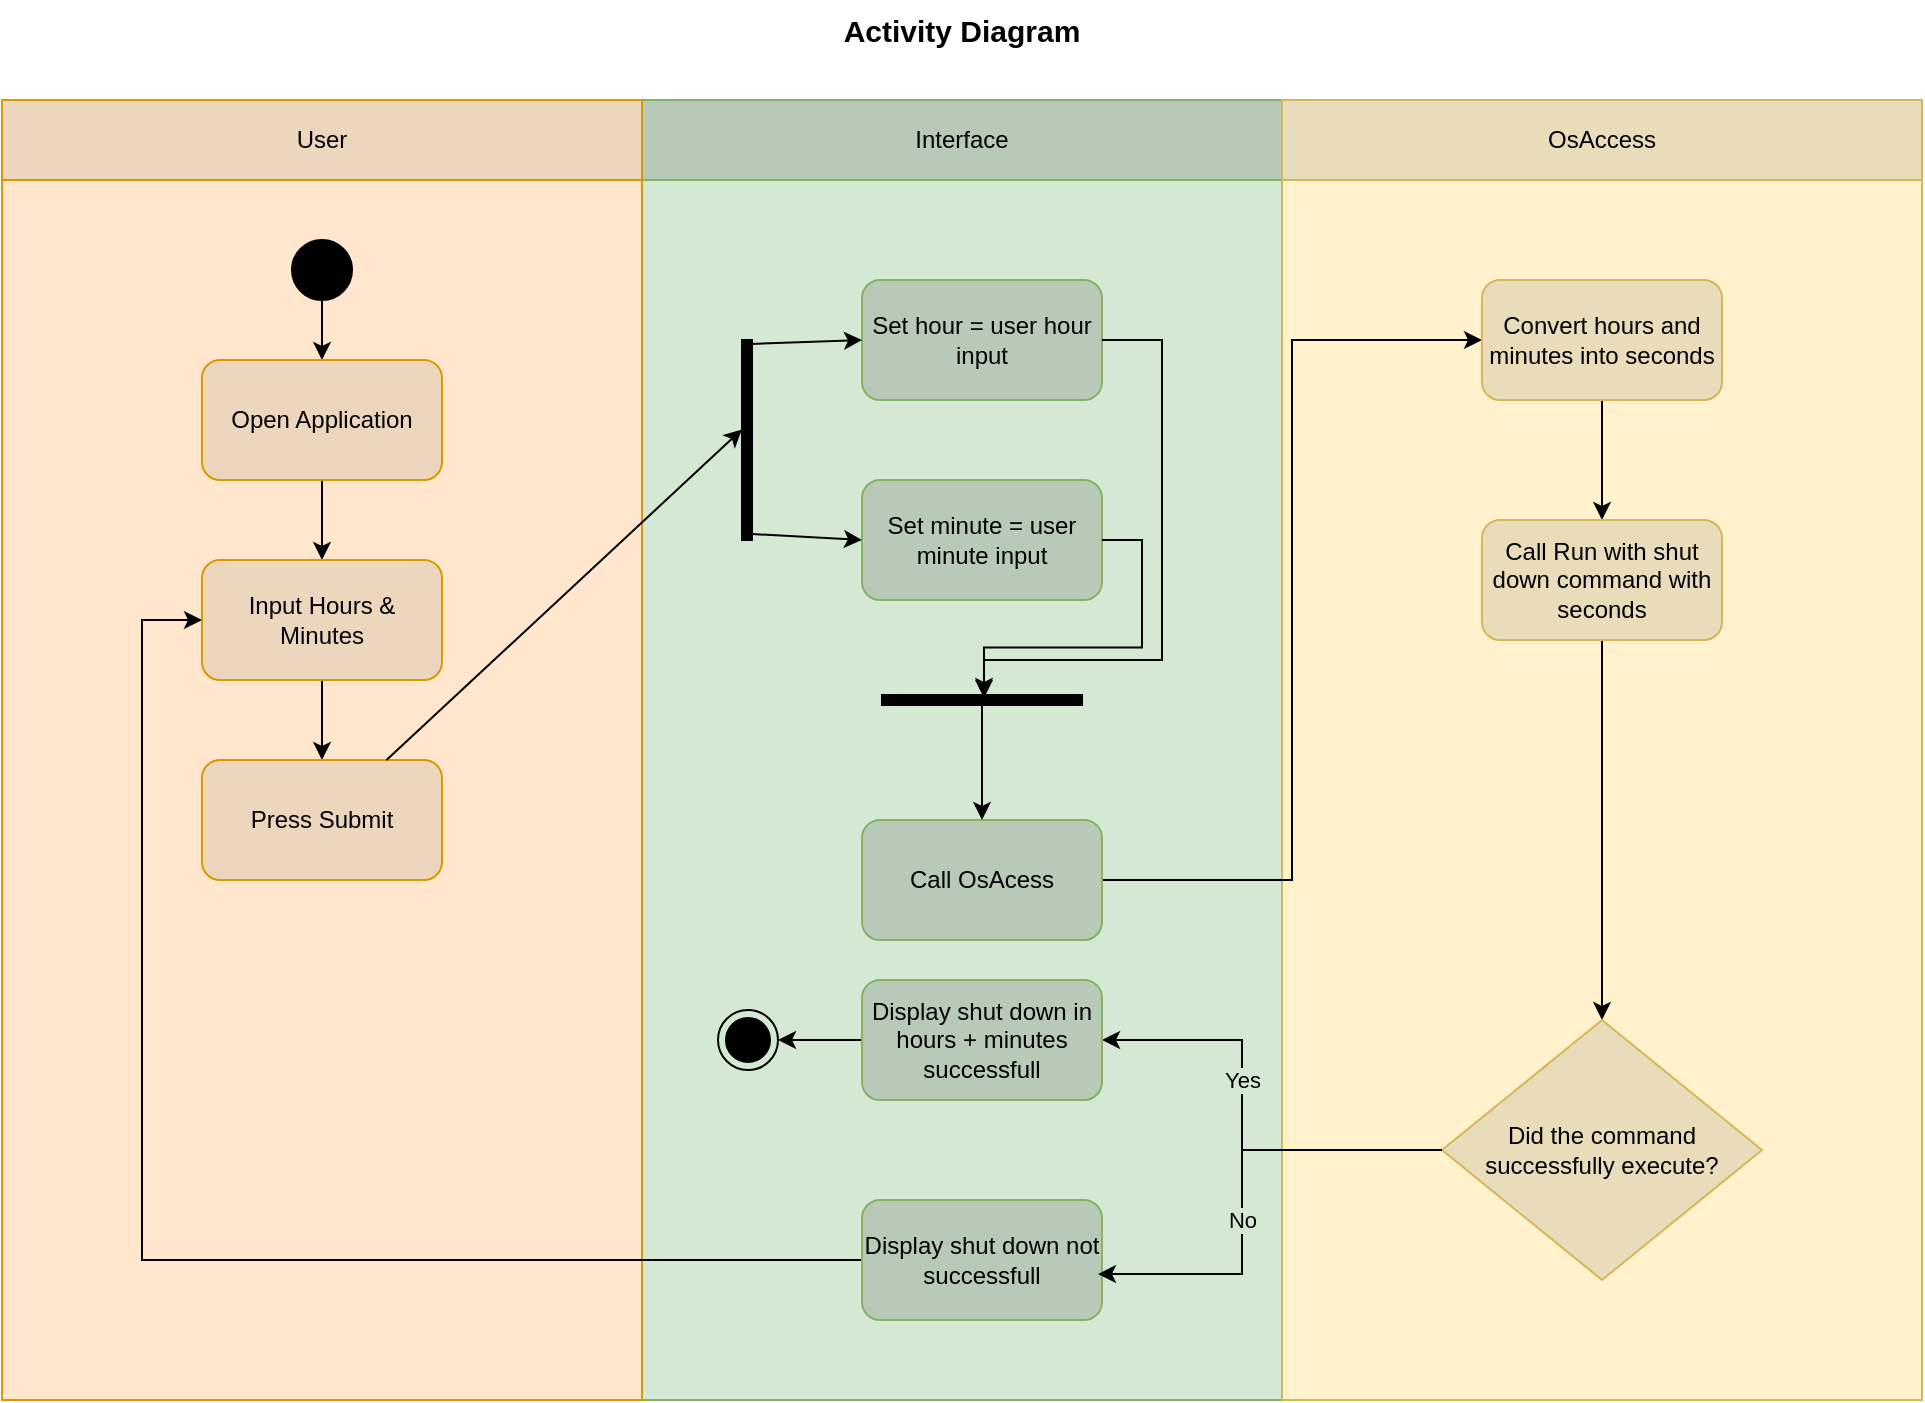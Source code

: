 <mxfile version="24.7.8">
  <diagram id="C5RBs43oDa-KdzZeNtuy" name="Page-1">
    <mxGraphModel dx="1742" dy="659" grid="1" gridSize="10" guides="1" tooltips="1" connect="1" arrows="1" fold="1" page="1" pageScale="1" pageWidth="827" pageHeight="1169" math="0" shadow="0">
      <root>
        <mxCell id="WIyWlLk6GJQsqaUBKTNV-0" />
        <mxCell id="WIyWlLk6GJQsqaUBKTNV-1" parent="WIyWlLk6GJQsqaUBKTNV-0" />
        <mxCell id="tWrLdt07xXA2snRjaalu-1" value="" style="rounded=0;whiteSpace=wrap;html=1;fillColor=#d5e8d4;strokeColor=#82b366;labelBackgroundColor=#d5e8d4;" vertex="1" parent="WIyWlLk6GJQsqaUBKTNV-1">
          <mxGeometry x="120" y="70" width="320" height="650" as="geometry" />
        </mxCell>
        <mxCell id="tWrLdt07xXA2snRjaalu-2" value="" style="rounded=0;whiteSpace=wrap;html=1;fillColor=#fff2cc;strokeColor=#d6b656;" vertex="1" parent="WIyWlLk6GJQsqaUBKTNV-1">
          <mxGeometry x="440" y="70" width="320" height="650" as="geometry" />
        </mxCell>
        <mxCell id="tWrLdt07xXA2snRjaalu-3" value="Interface" style="rounded=0;whiteSpace=wrap;html=1;fillColor=#B9C9B8;strokeColor=#82b366;gradientColor=none;" vertex="1" parent="WIyWlLk6GJQsqaUBKTNV-1">
          <mxGeometry x="120" y="70" width="320" height="40" as="geometry" />
        </mxCell>
        <mxCell id="tWrLdt07xXA2snRjaalu-4" value="OsAccess" style="rounded=0;whiteSpace=wrap;html=1;fillColor=#E8DCBA;strokeColor=#d6b656;" vertex="1" parent="WIyWlLk6GJQsqaUBKTNV-1">
          <mxGeometry x="440" y="70" width="320" height="40" as="geometry" />
        </mxCell>
        <mxCell id="tWrLdt07xXA2snRjaalu-5" value="" style="rounded=0;whiteSpace=wrap;html=1;fillColor=#ffe6cc;strokeColor=#d79b00;" vertex="1" parent="WIyWlLk6GJQsqaUBKTNV-1">
          <mxGeometry x="-200" y="70" width="320" height="650" as="geometry" />
        </mxCell>
        <mxCell id="tWrLdt07xXA2snRjaalu-6" value="User" style="rounded=0;whiteSpace=wrap;html=1;fillColor=#EDD6BE;strokeColor=#d79b00;" vertex="1" parent="WIyWlLk6GJQsqaUBKTNV-1">
          <mxGeometry x="-200" y="70" width="320" height="40" as="geometry" />
        </mxCell>
        <mxCell id="tWrLdt07xXA2snRjaalu-9" style="edgeStyle=orthogonalEdgeStyle;rounded=0;orthogonalLoop=1;jettySize=auto;html=1;" edge="1" parent="WIyWlLk6GJQsqaUBKTNV-1" source="tWrLdt07xXA2snRjaalu-7" target="tWrLdt07xXA2snRjaalu-8">
          <mxGeometry relative="1" as="geometry" />
        </mxCell>
        <mxCell id="tWrLdt07xXA2snRjaalu-7" value="" style="ellipse;fillColor=strokeColor;html=1;" vertex="1" parent="WIyWlLk6GJQsqaUBKTNV-1">
          <mxGeometry x="-55" y="140" width="30" height="30" as="geometry" />
        </mxCell>
        <mxCell id="tWrLdt07xXA2snRjaalu-14" style="edgeStyle=orthogonalEdgeStyle;rounded=0;orthogonalLoop=1;jettySize=auto;html=1;entryX=0.5;entryY=0;entryDx=0;entryDy=0;" edge="1" parent="WIyWlLk6GJQsqaUBKTNV-1" source="tWrLdt07xXA2snRjaalu-8" target="tWrLdt07xXA2snRjaalu-11">
          <mxGeometry relative="1" as="geometry" />
        </mxCell>
        <mxCell id="tWrLdt07xXA2snRjaalu-8" value="Open Application" style="rounded=1;whiteSpace=wrap;html=1;fillColor=#edd6be;strokeColor=#d79b00;" vertex="1" parent="WIyWlLk6GJQsqaUBKTNV-1">
          <mxGeometry x="-100" y="200" width="120" height="60" as="geometry" />
        </mxCell>
        <mxCell id="tWrLdt07xXA2snRjaalu-15" style="edgeStyle=orthogonalEdgeStyle;rounded=0;orthogonalLoop=1;jettySize=auto;html=1;entryX=0.5;entryY=0;entryDx=0;entryDy=0;" edge="1" parent="WIyWlLk6GJQsqaUBKTNV-1" source="tWrLdt07xXA2snRjaalu-11" target="tWrLdt07xXA2snRjaalu-12">
          <mxGeometry relative="1" as="geometry" />
        </mxCell>
        <mxCell id="tWrLdt07xXA2snRjaalu-11" value="Input Hours &amp;amp; Minutes" style="rounded=1;whiteSpace=wrap;html=1;fillColor=#edd6be;strokeColor=#d79b00;" vertex="1" parent="WIyWlLk6GJQsqaUBKTNV-1">
          <mxGeometry x="-100" y="300" width="120" height="60" as="geometry" />
        </mxCell>
        <mxCell id="tWrLdt07xXA2snRjaalu-12" value="Press Submit" style="rounded=1;whiteSpace=wrap;html=1;fillColor=#edd6be;strokeColor=#d79b00;" vertex="1" parent="WIyWlLk6GJQsqaUBKTNV-1">
          <mxGeometry x="-100" y="400" width="120" height="60" as="geometry" />
        </mxCell>
        <mxCell id="tWrLdt07xXA2snRjaalu-16" value="Set hour = user hour input" style="rounded=1;whiteSpace=wrap;html=1;fillColor=#b9c9b8;strokeColor=#82b366;" vertex="1" parent="WIyWlLk6GJQsqaUBKTNV-1">
          <mxGeometry x="230" y="160" width="120" height="60" as="geometry" />
        </mxCell>
        <mxCell id="tWrLdt07xXA2snRjaalu-17" value="Set minute = user minute input" style="rounded=1;whiteSpace=wrap;html=1;fillColor=#b9c9b8;strokeColor=#82b366;" vertex="1" parent="WIyWlLk6GJQsqaUBKTNV-1">
          <mxGeometry x="230" y="260" width="120" height="60" as="geometry" />
        </mxCell>
        <mxCell id="tWrLdt07xXA2snRjaalu-32" style="edgeStyle=orthogonalEdgeStyle;rounded=0;orthogonalLoop=1;jettySize=auto;html=1;entryX=0;entryY=0.5;entryDx=0;entryDy=0;" edge="1" parent="WIyWlLk6GJQsqaUBKTNV-1" source="tWrLdt07xXA2snRjaalu-18" target="tWrLdt07xXA2snRjaalu-19">
          <mxGeometry relative="1" as="geometry" />
        </mxCell>
        <mxCell id="tWrLdt07xXA2snRjaalu-18" value="Call OsAcess" style="rounded=1;whiteSpace=wrap;html=1;fillColor=#b9c9b8;strokeColor=#82b366;" vertex="1" parent="WIyWlLk6GJQsqaUBKTNV-1">
          <mxGeometry x="230" y="430" width="120" height="60" as="geometry" />
        </mxCell>
        <mxCell id="tWrLdt07xXA2snRjaalu-33" style="edgeStyle=orthogonalEdgeStyle;rounded=0;orthogonalLoop=1;jettySize=auto;html=1;" edge="1" parent="WIyWlLk6GJQsqaUBKTNV-1" source="tWrLdt07xXA2snRjaalu-19" target="tWrLdt07xXA2snRjaalu-20">
          <mxGeometry relative="1" as="geometry" />
        </mxCell>
        <mxCell id="tWrLdt07xXA2snRjaalu-19" value="Convert hours and minutes into seconds" style="rounded=1;whiteSpace=wrap;html=1;fillColor=#e8dcba;strokeColor=#d6b656;" vertex="1" parent="WIyWlLk6GJQsqaUBKTNV-1">
          <mxGeometry x="540" y="160" width="120" height="60" as="geometry" />
        </mxCell>
        <mxCell id="tWrLdt07xXA2snRjaalu-35" style="edgeStyle=orthogonalEdgeStyle;rounded=0;orthogonalLoop=1;jettySize=auto;html=1;entryX=0.5;entryY=0;entryDx=0;entryDy=0;" edge="1" parent="WIyWlLk6GJQsqaUBKTNV-1" source="tWrLdt07xXA2snRjaalu-20" target="tWrLdt07xXA2snRjaalu-34">
          <mxGeometry relative="1" as="geometry" />
        </mxCell>
        <mxCell id="tWrLdt07xXA2snRjaalu-20" value="Call Run with shut down command with seconds" style="rounded=1;whiteSpace=wrap;html=1;fillColor=#e8dcba;strokeColor=#d6b656;" vertex="1" parent="WIyWlLk6GJQsqaUBKTNV-1">
          <mxGeometry x="540" y="280" width="120" height="60" as="geometry" />
        </mxCell>
        <mxCell id="tWrLdt07xXA2snRjaalu-21" value="&lt;b&gt;Activity Diagram&lt;/b&gt;" style="text;html=1;align=center;verticalAlign=middle;whiteSpace=wrap;rounded=0;fontSize=15;" vertex="1" parent="WIyWlLk6GJQsqaUBKTNV-1">
          <mxGeometry x="210" y="20" width="140" height="30" as="geometry" />
        </mxCell>
        <mxCell id="tWrLdt07xXA2snRjaalu-25" style="rounded=0;orthogonalLoop=1;jettySize=auto;html=1;entryX=0;entryY=0.5;entryDx=0;entryDy=0;exitX=0.8;exitY=0.02;exitDx=0;exitDy=0;exitPerimeter=0;" edge="1" parent="WIyWlLk6GJQsqaUBKTNV-1" source="tWrLdt07xXA2snRjaalu-23" target="tWrLdt07xXA2snRjaalu-16">
          <mxGeometry relative="1" as="geometry" />
        </mxCell>
        <mxCell id="tWrLdt07xXA2snRjaalu-26" style="rounded=0;orthogonalLoop=1;jettySize=auto;html=1;entryX=0;entryY=0.5;entryDx=0;entryDy=0;exitX=1;exitY=0.97;exitDx=0;exitDy=0;exitPerimeter=0;" edge="1" parent="WIyWlLk6GJQsqaUBKTNV-1" source="tWrLdt07xXA2snRjaalu-23" target="tWrLdt07xXA2snRjaalu-17">
          <mxGeometry relative="1" as="geometry" />
        </mxCell>
        <mxCell id="tWrLdt07xXA2snRjaalu-23" value="" style="html=1;points=[];perimeter=orthogonalPerimeter;fillColor=strokeColor;" vertex="1" parent="WIyWlLk6GJQsqaUBKTNV-1">
          <mxGeometry x="170" y="190" width="5" height="100" as="geometry" />
        </mxCell>
        <mxCell id="tWrLdt07xXA2snRjaalu-24" style="rounded=0;orthogonalLoop=1;jettySize=auto;html=1;entryX=0;entryY=0.447;entryDx=0;entryDy=0;entryPerimeter=0;" edge="1" parent="WIyWlLk6GJQsqaUBKTNV-1" source="tWrLdt07xXA2snRjaalu-12" target="tWrLdt07xXA2snRjaalu-23">
          <mxGeometry relative="1" as="geometry" />
        </mxCell>
        <mxCell id="tWrLdt07xXA2snRjaalu-31" style="edgeStyle=orthogonalEdgeStyle;rounded=0;orthogonalLoop=1;jettySize=auto;html=1;" edge="1" parent="WIyWlLk6GJQsqaUBKTNV-1" source="tWrLdt07xXA2snRjaalu-28" target="tWrLdt07xXA2snRjaalu-18">
          <mxGeometry relative="1" as="geometry" />
        </mxCell>
        <mxCell id="tWrLdt07xXA2snRjaalu-28" value="" style="html=1;points=[];perimeter=orthogonalPerimeter;fillColor=strokeColor;rotation=90;" vertex="1" parent="WIyWlLk6GJQsqaUBKTNV-1">
          <mxGeometry x="287.5" y="320" width="5" height="100" as="geometry" />
        </mxCell>
        <mxCell id="tWrLdt07xXA2snRjaalu-29" style="edgeStyle=orthogonalEdgeStyle;rounded=0;orthogonalLoop=1;jettySize=auto;html=1;exitX=1;exitY=0.5;exitDx=0;exitDy=0;entryX=0.1;entryY=0.49;entryDx=0;entryDy=0;entryPerimeter=0;" edge="1" parent="WIyWlLk6GJQsqaUBKTNV-1" source="tWrLdt07xXA2snRjaalu-17" target="tWrLdt07xXA2snRjaalu-28">
          <mxGeometry relative="1" as="geometry" />
        </mxCell>
        <mxCell id="tWrLdt07xXA2snRjaalu-30" style="edgeStyle=orthogonalEdgeStyle;rounded=0;orthogonalLoop=1;jettySize=auto;html=1;entryX=0.3;entryY=0.49;entryDx=0;entryDy=0;entryPerimeter=0;" edge="1" parent="WIyWlLk6GJQsqaUBKTNV-1" source="tWrLdt07xXA2snRjaalu-16" target="tWrLdt07xXA2snRjaalu-28">
          <mxGeometry relative="1" as="geometry">
            <Array as="points">
              <mxPoint x="380" y="190" />
              <mxPoint x="380" y="350" />
              <mxPoint x="291" y="350" />
            </Array>
          </mxGeometry>
        </mxCell>
        <mxCell id="tWrLdt07xXA2snRjaalu-37" value="Yes" style="edgeStyle=orthogonalEdgeStyle;rounded=0;orthogonalLoop=1;jettySize=auto;html=1;entryX=1;entryY=0.5;entryDx=0;entryDy=0;labelBackgroundColor=#d5e8d4;" edge="1" parent="WIyWlLk6GJQsqaUBKTNV-1" source="tWrLdt07xXA2snRjaalu-34" target="tWrLdt07xXA2snRjaalu-36">
          <mxGeometry x="0.198" relative="1" as="geometry">
            <Array as="points">
              <mxPoint x="420" y="595" />
              <mxPoint x="420" y="540" />
            </Array>
            <mxPoint as="offset" />
          </mxGeometry>
        </mxCell>
        <mxCell id="tWrLdt07xXA2snRjaalu-34" value="Did the command successfully execute?" style="rhombus;whiteSpace=wrap;html=1;fillColor=#e8dcba;strokeColor=#d6b656;" vertex="1" parent="WIyWlLk6GJQsqaUBKTNV-1">
          <mxGeometry x="520" y="530" width="160" height="130" as="geometry" />
        </mxCell>
        <mxCell id="tWrLdt07xXA2snRjaalu-43" style="edgeStyle=orthogonalEdgeStyle;rounded=0;orthogonalLoop=1;jettySize=auto;html=1;entryX=1;entryY=0.5;entryDx=0;entryDy=0;" edge="1" parent="WIyWlLk6GJQsqaUBKTNV-1" source="tWrLdt07xXA2snRjaalu-36" target="tWrLdt07xXA2snRjaalu-42">
          <mxGeometry relative="1" as="geometry" />
        </mxCell>
        <mxCell id="tWrLdt07xXA2snRjaalu-36" value="Display shut down in hours + minutes successfull" style="rounded=1;whiteSpace=wrap;html=1;fillColor=#b9c9b8;strokeColor=#82b366;" vertex="1" parent="WIyWlLk6GJQsqaUBKTNV-1">
          <mxGeometry x="230" y="510" width="120" height="60" as="geometry" />
        </mxCell>
        <mxCell id="tWrLdt07xXA2snRjaalu-41" style="edgeStyle=orthogonalEdgeStyle;rounded=0;orthogonalLoop=1;jettySize=auto;html=1;entryX=0;entryY=0.5;entryDx=0;entryDy=0;" edge="1" parent="WIyWlLk6GJQsqaUBKTNV-1" source="tWrLdt07xXA2snRjaalu-38" target="tWrLdt07xXA2snRjaalu-11">
          <mxGeometry relative="1" as="geometry">
            <Array as="points">
              <mxPoint x="-130" y="650" />
              <mxPoint x="-130" y="330" />
            </Array>
          </mxGeometry>
        </mxCell>
        <mxCell id="tWrLdt07xXA2snRjaalu-38" value="Display shut down not successfull" style="rounded=1;whiteSpace=wrap;html=1;fillColor=#b9c9b8;strokeColor=#82b366;" vertex="1" parent="WIyWlLk6GJQsqaUBKTNV-1">
          <mxGeometry x="230" y="620" width="120" height="60" as="geometry" />
        </mxCell>
        <mxCell id="tWrLdt07xXA2snRjaalu-39" value="No" style="edgeStyle=orthogonalEdgeStyle;rounded=0;orthogonalLoop=1;jettySize=auto;html=1;entryX=0.983;entryY=0.617;entryDx=0;entryDy=0;entryPerimeter=0;labelBackgroundColor=#d5e8d4;" edge="1" parent="WIyWlLk6GJQsqaUBKTNV-1" source="tWrLdt07xXA2snRjaalu-34" target="tWrLdt07xXA2snRjaalu-38">
          <mxGeometry x="0.153" relative="1" as="geometry">
            <Array as="points">
              <mxPoint x="420" y="595" />
              <mxPoint x="420" y="657" />
            </Array>
            <mxPoint as="offset" />
          </mxGeometry>
        </mxCell>
        <mxCell id="tWrLdt07xXA2snRjaalu-42" value="" style="ellipse;html=1;shape=endState;fillColor=strokeColor;" vertex="1" parent="WIyWlLk6GJQsqaUBKTNV-1">
          <mxGeometry x="158" y="525" width="30" height="30" as="geometry" />
        </mxCell>
      </root>
    </mxGraphModel>
  </diagram>
</mxfile>
